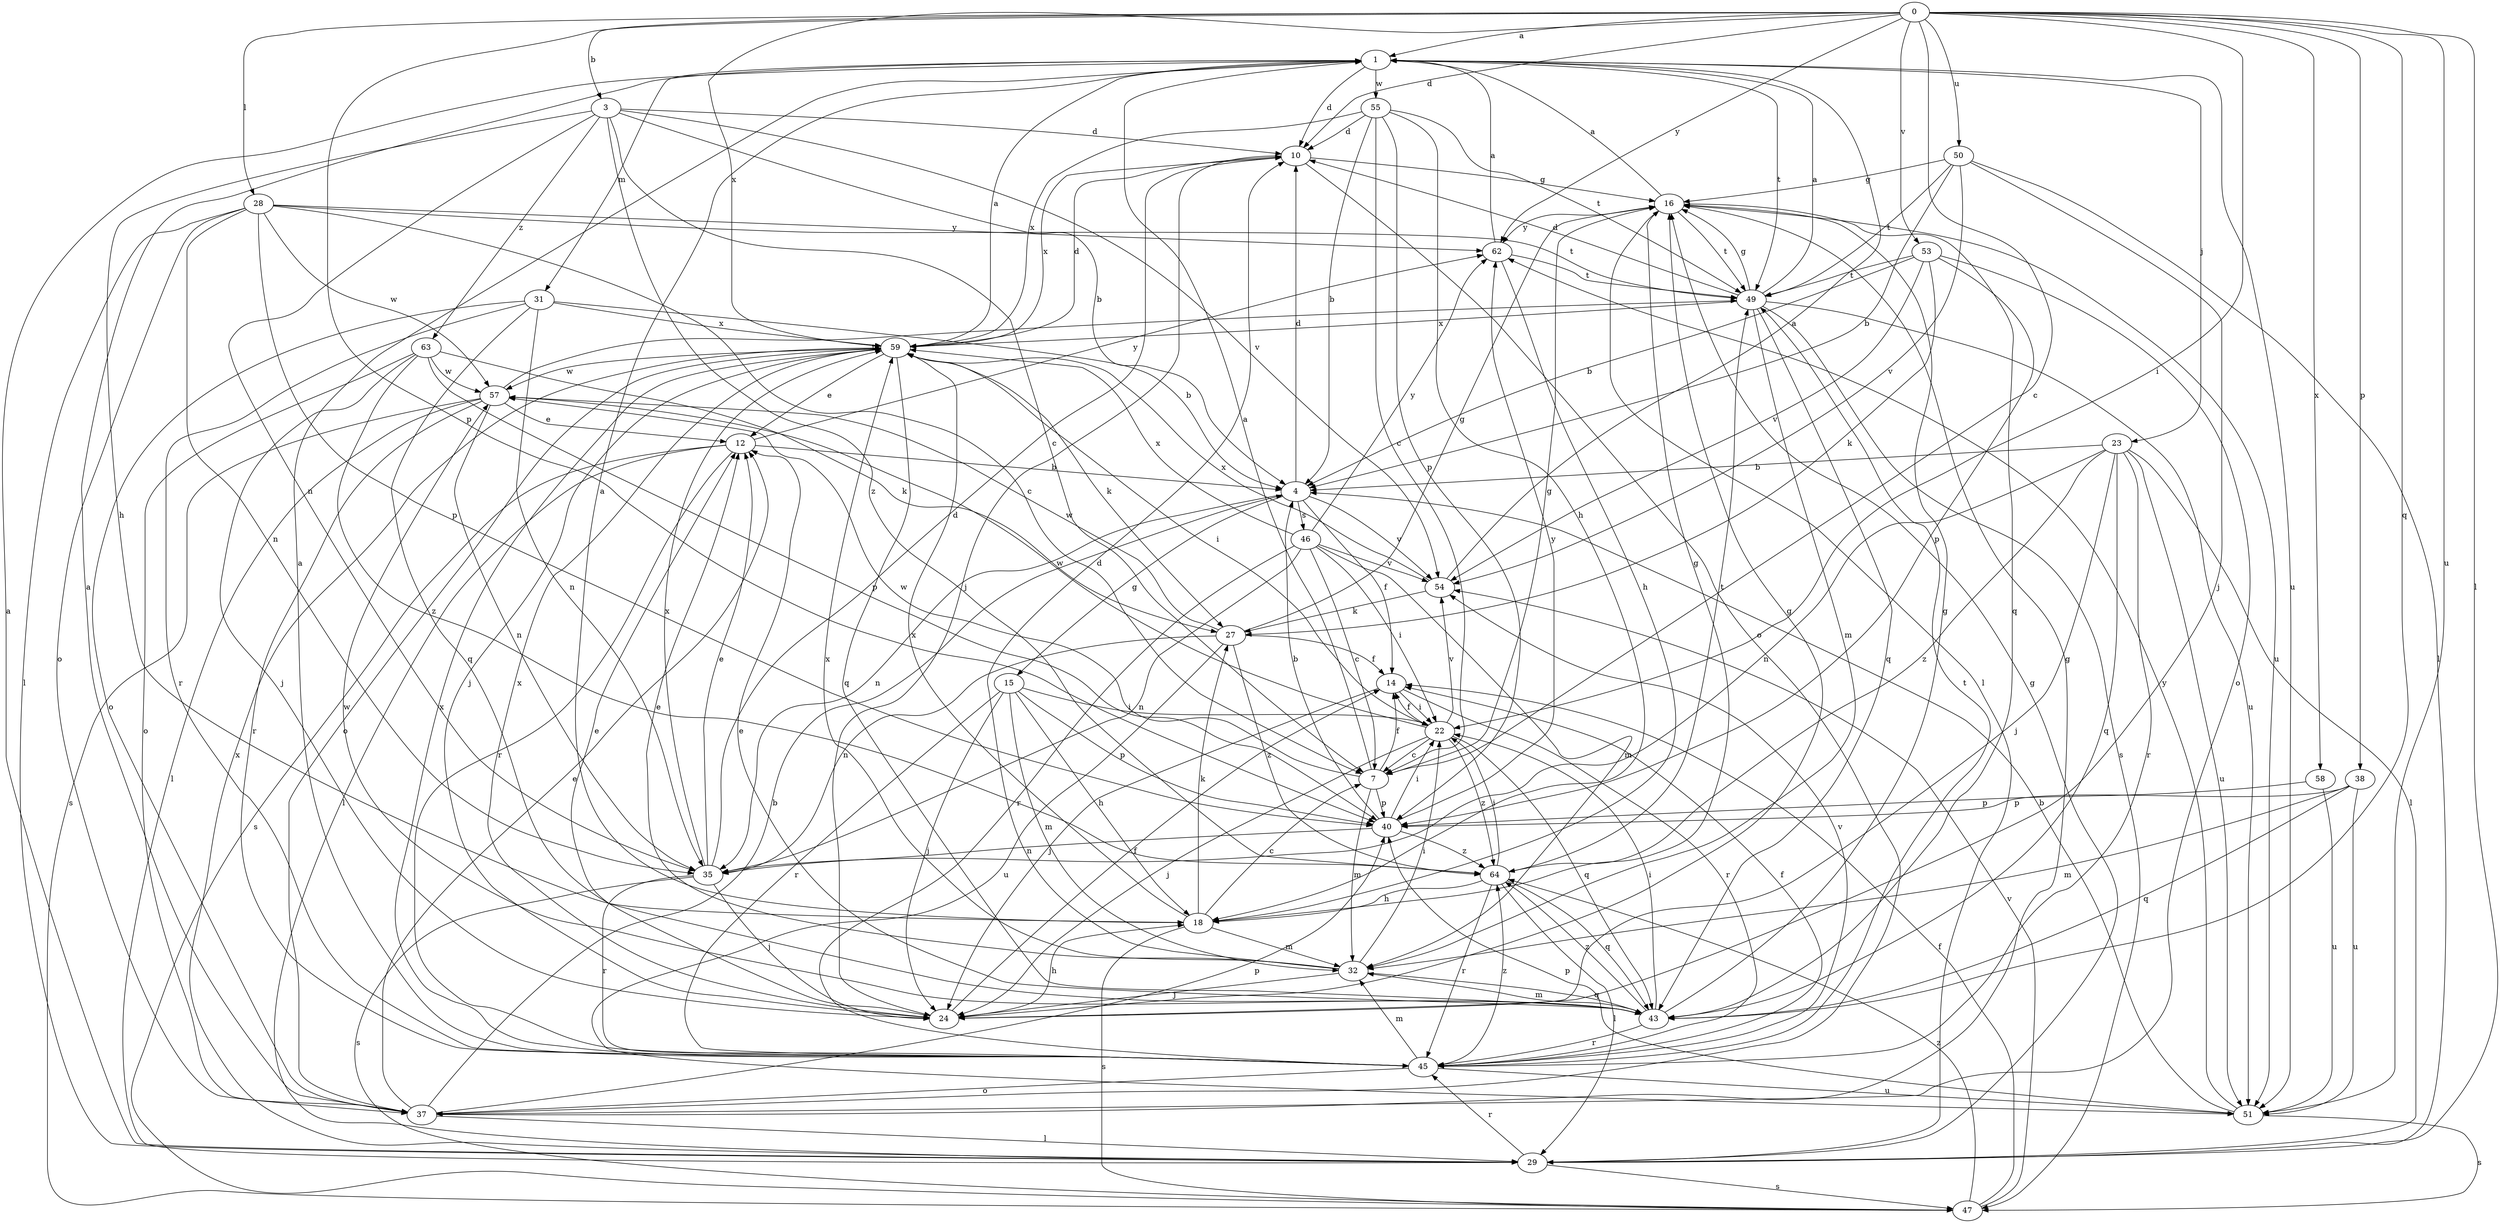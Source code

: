 strict digraph  {
0;
1;
3;
4;
7;
10;
12;
14;
15;
16;
18;
22;
23;
24;
27;
28;
29;
31;
32;
35;
37;
38;
40;
43;
45;
46;
47;
49;
50;
51;
53;
54;
55;
57;
58;
59;
62;
63;
64;
0 -> 1  [label=a];
0 -> 3  [label=b];
0 -> 7  [label=c];
0 -> 10  [label=d];
0 -> 22  [label=i];
0 -> 28  [label=l];
0 -> 29  [label=l];
0 -> 38  [label=p];
0 -> 40  [label=p];
0 -> 43  [label=q];
0 -> 50  [label=u];
0 -> 51  [label=u];
0 -> 53  [label=v];
0 -> 58  [label=x];
0 -> 59  [label=x];
0 -> 62  [label=y];
1 -> 10  [label=d];
1 -> 23  [label=j];
1 -> 31  [label=m];
1 -> 49  [label=t];
1 -> 51  [label=u];
1 -> 55  [label=w];
3 -> 4  [label=b];
3 -> 7  [label=c];
3 -> 10  [label=d];
3 -> 18  [label=h];
3 -> 35  [label=n];
3 -> 54  [label=v];
3 -> 63  [label=z];
3 -> 64  [label=z];
4 -> 10  [label=d];
4 -> 14  [label=f];
4 -> 15  [label=g];
4 -> 35  [label=n];
4 -> 46  [label=s];
4 -> 54  [label=v];
7 -> 1  [label=a];
7 -> 14  [label=f];
7 -> 16  [label=g];
7 -> 32  [label=m];
7 -> 40  [label=p];
7 -> 57  [label=w];
10 -> 16  [label=g];
10 -> 24  [label=j];
10 -> 37  [label=o];
10 -> 59  [label=x];
12 -> 4  [label=b];
12 -> 29  [label=l];
12 -> 45  [label=r];
12 -> 47  [label=s];
12 -> 62  [label=y];
14 -> 22  [label=i];
14 -> 24  [label=j];
14 -> 45  [label=r];
15 -> 18  [label=h];
15 -> 22  [label=i];
15 -> 24  [label=j];
15 -> 32  [label=m];
15 -> 40  [label=p];
15 -> 45  [label=r];
16 -> 1  [label=a];
16 -> 29  [label=l];
16 -> 43  [label=q];
16 -> 49  [label=t];
16 -> 51  [label=u];
16 -> 62  [label=y];
18 -> 1  [label=a];
18 -> 7  [label=c];
18 -> 16  [label=g];
18 -> 27  [label=k];
18 -> 32  [label=m];
18 -> 47  [label=s];
18 -> 59  [label=x];
22 -> 7  [label=c];
22 -> 14  [label=f];
22 -> 24  [label=j];
22 -> 43  [label=q];
22 -> 54  [label=v];
22 -> 57  [label=w];
22 -> 64  [label=z];
23 -> 4  [label=b];
23 -> 24  [label=j];
23 -> 29  [label=l];
23 -> 35  [label=n];
23 -> 43  [label=q];
23 -> 45  [label=r];
23 -> 51  [label=u];
23 -> 64  [label=z];
24 -> 12  [label=e];
24 -> 14  [label=f];
24 -> 16  [label=g];
24 -> 18  [label=h];
24 -> 59  [label=x];
27 -> 14  [label=f];
27 -> 16  [label=g];
27 -> 35  [label=n];
27 -> 51  [label=u];
27 -> 57  [label=w];
27 -> 64  [label=z];
28 -> 7  [label=c];
28 -> 29  [label=l];
28 -> 35  [label=n];
28 -> 37  [label=o];
28 -> 40  [label=p];
28 -> 49  [label=t];
28 -> 57  [label=w];
28 -> 62  [label=y];
29 -> 1  [label=a];
29 -> 16  [label=g];
29 -> 45  [label=r];
29 -> 47  [label=s];
29 -> 59  [label=x];
31 -> 4  [label=b];
31 -> 35  [label=n];
31 -> 37  [label=o];
31 -> 43  [label=q];
31 -> 45  [label=r];
31 -> 59  [label=x];
32 -> 10  [label=d];
32 -> 12  [label=e];
32 -> 22  [label=i];
32 -> 24  [label=j];
32 -> 43  [label=q];
32 -> 59  [label=x];
35 -> 10  [label=d];
35 -> 12  [label=e];
35 -> 24  [label=j];
35 -> 45  [label=r];
35 -> 47  [label=s];
35 -> 59  [label=x];
37 -> 1  [label=a];
37 -> 4  [label=b];
37 -> 12  [label=e];
37 -> 16  [label=g];
37 -> 29  [label=l];
37 -> 40  [label=p];
38 -> 32  [label=m];
38 -> 40  [label=p];
38 -> 43  [label=q];
38 -> 51  [label=u];
40 -> 4  [label=b];
40 -> 22  [label=i];
40 -> 35  [label=n];
40 -> 62  [label=y];
40 -> 64  [label=z];
43 -> 12  [label=e];
43 -> 16  [label=g];
43 -> 22  [label=i];
43 -> 32  [label=m];
43 -> 45  [label=r];
43 -> 57  [label=w];
43 -> 64  [label=z];
45 -> 1  [label=a];
45 -> 14  [label=f];
45 -> 32  [label=m];
45 -> 37  [label=o];
45 -> 49  [label=t];
45 -> 51  [label=u];
45 -> 54  [label=v];
45 -> 59  [label=x];
45 -> 64  [label=z];
46 -> 7  [label=c];
46 -> 22  [label=i];
46 -> 32  [label=m];
46 -> 35  [label=n];
46 -> 45  [label=r];
46 -> 54  [label=v];
46 -> 59  [label=x];
46 -> 62  [label=y];
47 -> 14  [label=f];
47 -> 54  [label=v];
47 -> 64  [label=z];
49 -> 1  [label=a];
49 -> 10  [label=d];
49 -> 16  [label=g];
49 -> 32  [label=m];
49 -> 43  [label=q];
49 -> 47  [label=s];
49 -> 51  [label=u];
49 -> 59  [label=x];
50 -> 4  [label=b];
50 -> 16  [label=g];
50 -> 24  [label=j];
50 -> 29  [label=l];
50 -> 49  [label=t];
50 -> 54  [label=v];
51 -> 4  [label=b];
51 -> 40  [label=p];
51 -> 47  [label=s];
51 -> 62  [label=y];
53 -> 4  [label=b];
53 -> 27  [label=k];
53 -> 37  [label=o];
53 -> 40  [label=p];
53 -> 49  [label=t];
53 -> 54  [label=v];
54 -> 1  [label=a];
54 -> 27  [label=k];
54 -> 59  [label=x];
55 -> 4  [label=b];
55 -> 7  [label=c];
55 -> 10  [label=d];
55 -> 18  [label=h];
55 -> 40  [label=p];
55 -> 49  [label=t];
55 -> 59  [label=x];
57 -> 12  [label=e];
57 -> 29  [label=l];
57 -> 35  [label=n];
57 -> 45  [label=r];
57 -> 47  [label=s];
57 -> 49  [label=t];
58 -> 40  [label=p];
58 -> 51  [label=u];
59 -> 1  [label=a];
59 -> 10  [label=d];
59 -> 12  [label=e];
59 -> 22  [label=i];
59 -> 24  [label=j];
59 -> 27  [label=k];
59 -> 37  [label=o];
59 -> 43  [label=q];
59 -> 57  [label=w];
62 -> 1  [label=a];
62 -> 18  [label=h];
62 -> 49  [label=t];
63 -> 24  [label=j];
63 -> 27  [label=k];
63 -> 37  [label=o];
63 -> 40  [label=p];
63 -> 57  [label=w];
63 -> 64  [label=z];
64 -> 18  [label=h];
64 -> 22  [label=i];
64 -> 29  [label=l];
64 -> 43  [label=q];
64 -> 45  [label=r];
64 -> 49  [label=t];
}
